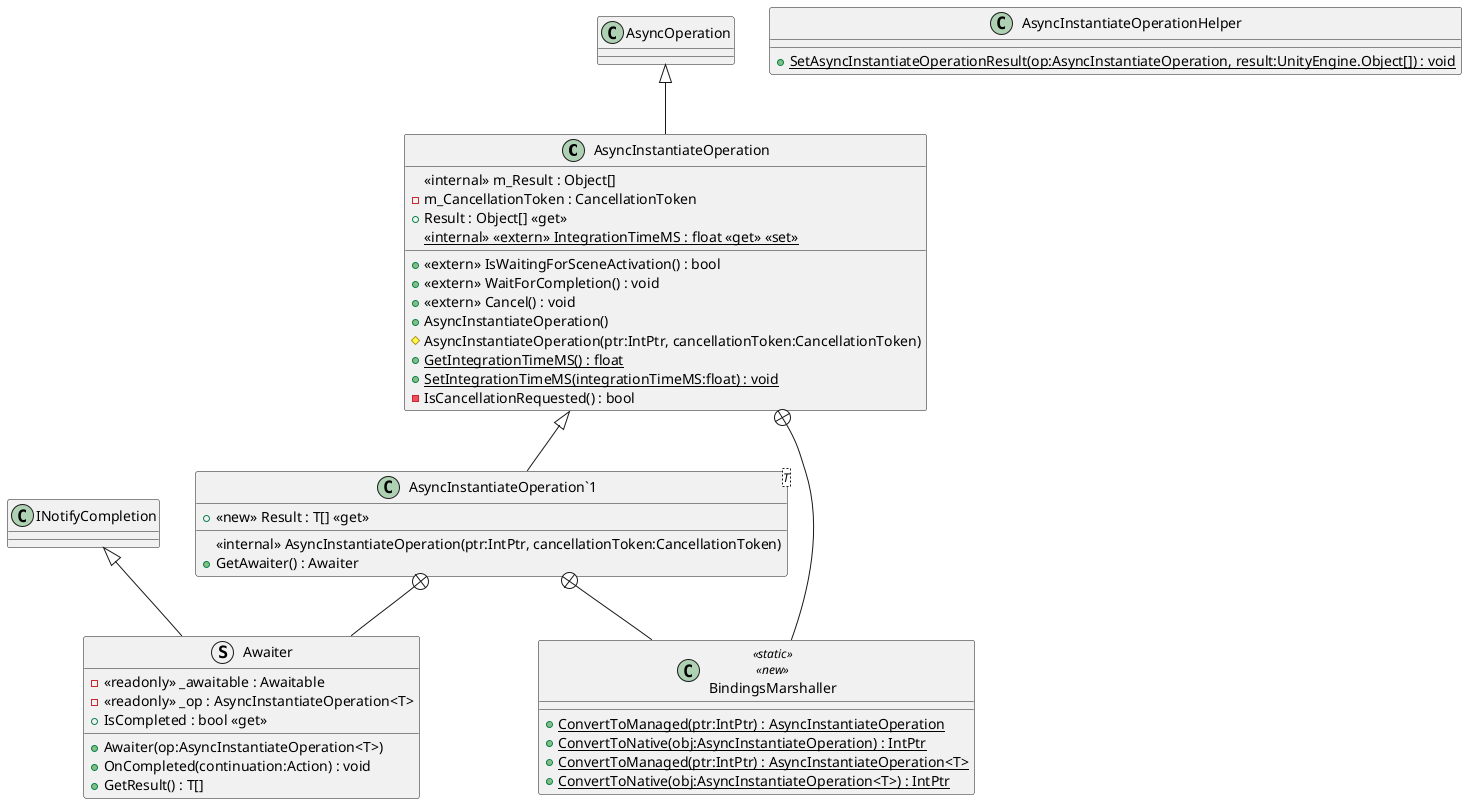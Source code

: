 @startuml
class AsyncInstantiateOperation {
    <<internal>> m_Result : Object[]
    - m_CancellationToken : CancellationToken
    + Result : Object[] <<get>>
    + <<extern>> IsWaitingForSceneActivation() : bool
    + <<extern>> WaitForCompletion() : void
    + <<extern>> Cancel() : void
    <<internal>> <<extern>> {static} IntegrationTimeMS : float <<get>> <<set>>
    + AsyncInstantiateOperation()
    # AsyncInstantiateOperation(ptr:IntPtr, cancellationToken:CancellationToken)
    + {static} GetIntegrationTimeMS() : float
    + {static} SetIntegrationTimeMS(integrationTimeMS:float) : void
    - IsCancellationRequested() : bool
}
class "AsyncInstantiateOperation`1"<T> {
    <<internal>> AsyncInstantiateOperation(ptr:IntPtr, cancellationToken:CancellationToken)
    + <<new>> Result : T[] <<get>>
    + GetAwaiter() : Awaiter
}
class AsyncInstantiateOperationHelper {
    + {static} SetAsyncInstantiateOperationResult(op:AsyncInstantiateOperation, result:UnityEngine.Object[]) : void
}
class BindingsMarshaller <<static>> <<new>> {
    + {static} ConvertToManaged(ptr:IntPtr) : AsyncInstantiateOperation
    + {static} ConvertToNative(obj:AsyncInstantiateOperation) : IntPtr
}
class BindingsMarshaller <<static>> <<new>> {
    + {static} ConvertToManaged(ptr:IntPtr) : AsyncInstantiateOperation<T>
    + {static} ConvertToNative(obj:AsyncInstantiateOperation<T>) : IntPtr
}
struct Awaiter {
    - <<readonly>> _awaitable : Awaitable
    - <<readonly>> _op : AsyncInstantiateOperation<T>
    + Awaiter(op:AsyncInstantiateOperation<T>)
    + OnCompleted(continuation:Action) : void
    + IsCompleted : bool <<get>>
    + GetResult() : T[]
}
AsyncOperation <|-- AsyncInstantiateOperation
AsyncInstantiateOperation <|-- "AsyncInstantiateOperation`1"
AsyncInstantiateOperation +-- BindingsMarshaller
"AsyncInstantiateOperation`1" +-- BindingsMarshaller
"AsyncInstantiateOperation`1" +-- Awaiter
INotifyCompletion <|-- Awaiter
@enduml
